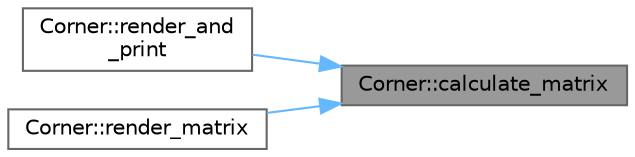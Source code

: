 digraph "Corner::calculate_matrix"
{
 // LATEX_PDF_SIZE
  bgcolor="transparent";
  edge [fontname=Helvetica,fontsize=10,labelfontname=Helvetica,labelfontsize=10];
  node [fontname=Helvetica,fontsize=10,shape=box,height=0.2,width=0.4];
  rankdir="RL";
  Node1 [label="Corner::calculate_matrix",height=0.2,width=0.4,color="gray40", fillcolor="grey60", style="filled", fontcolor="black",tooltip="!! module sub-functions"];
  Node1 -> Node2 [dir="back",color="steelblue1",style="solid"];
  Node2 [label="Corner::render_and\l_print",height=0.2,width=0.4,color="grey40", fillcolor="white", style="filled",URL="$class_corner.html#a33a579dcaf0fb62d6406777a693eb0e6",tooltip=" "];
  Node1 -> Node3 [dir="back",color="steelblue1",style="solid"];
  Node3 [label="Corner::render_matrix",height=0.2,width=0.4,color="grey40", fillcolor="white", style="filled",URL="$class_corner.html#a989625b522a12a50e9570a5521f3aafc",tooltip=" "];
}
